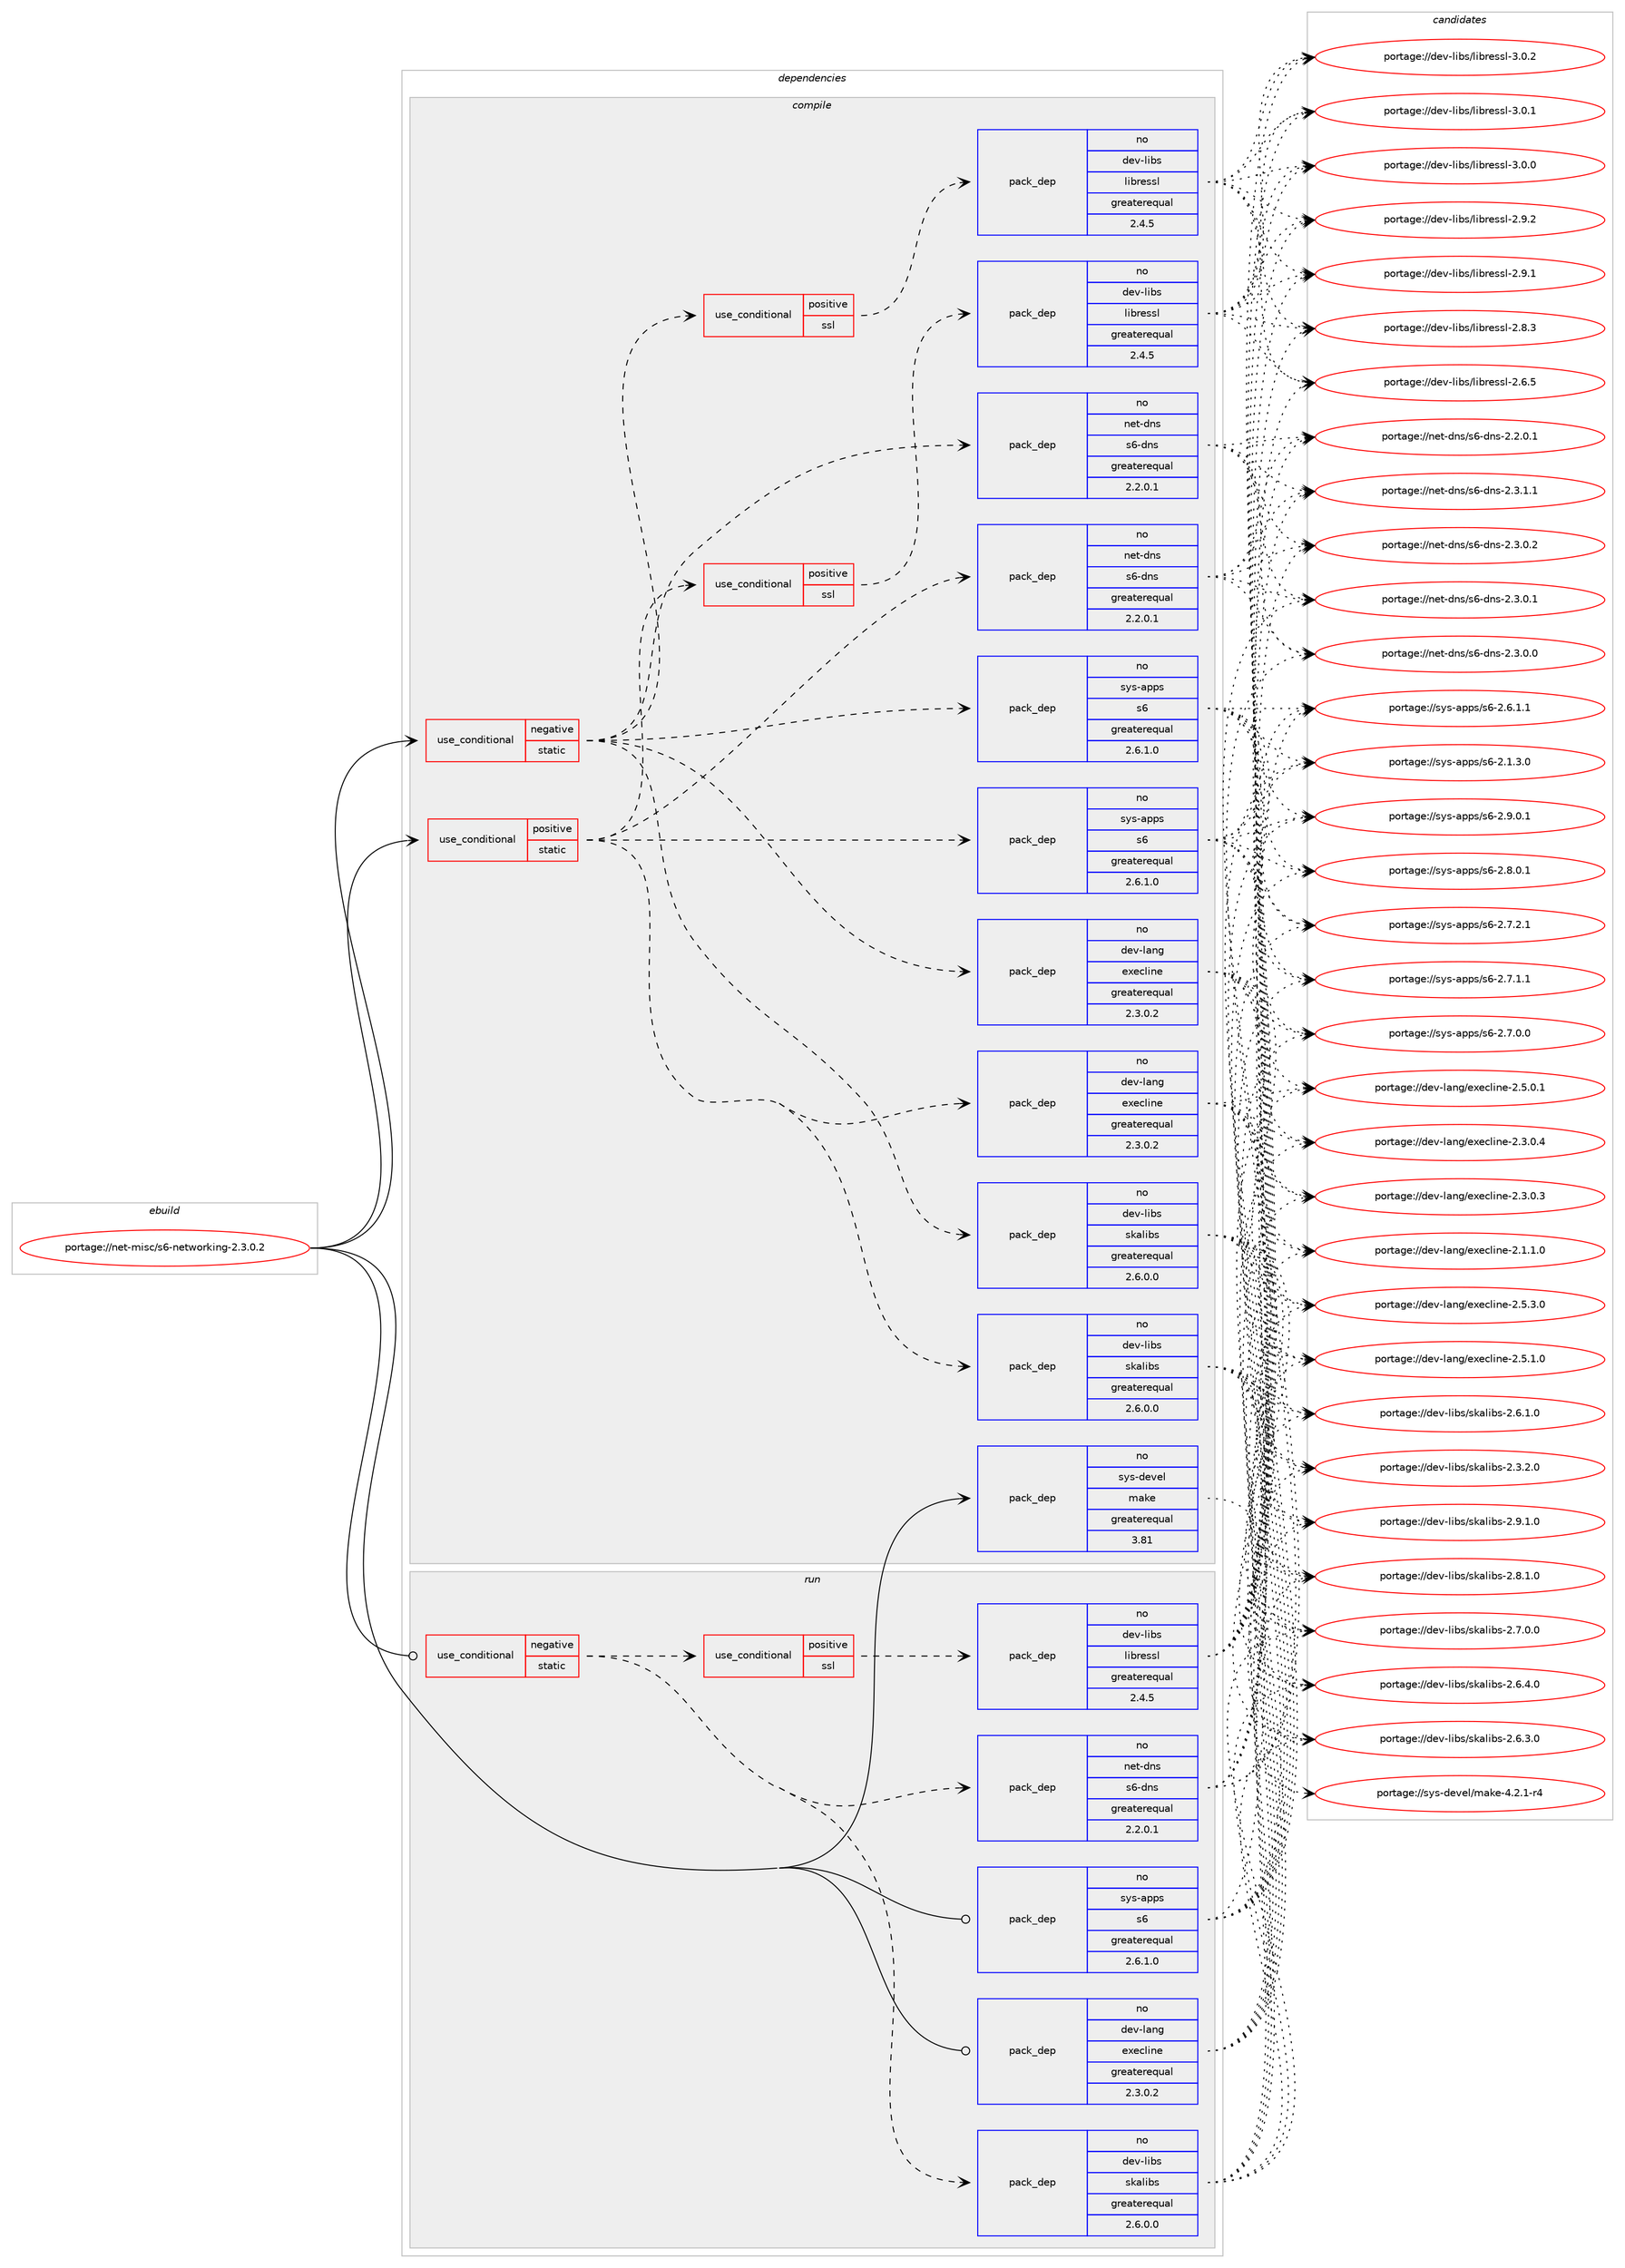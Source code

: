 digraph prolog {

# *************
# Graph options
# *************

newrank=true;
concentrate=true;
compound=true;
graph [rankdir=LR,fontname=Helvetica,fontsize=10,ranksep=1.5];#, ranksep=2.5, nodesep=0.2];
edge  [arrowhead=vee];
node  [fontname=Helvetica,fontsize=10];

# **********
# The ebuild
# **********

subgraph cluster_leftcol {
color=gray;
rank=same;
label=<<i>ebuild</i>>;
id [label="portage://net-misc/s6-networking-2.3.0.2", color=red, width=4, href="../net-misc/s6-networking-2.3.0.2.svg"];
}

# ****************
# The dependencies
# ****************

subgraph cluster_midcol {
color=gray;
label=<<i>dependencies</i>>;
subgraph cluster_compile {
fillcolor="#eeeeee";
style=filled;
label=<<i>compile</i>>;
subgraph cond25731 {
dependency131359 [label=<<TABLE BORDER="0" CELLBORDER="1" CELLSPACING="0" CELLPADDING="4"><TR><TD ROWSPAN="3" CELLPADDING="10">use_conditional</TD></TR><TR><TD>negative</TD></TR><TR><TD>static</TD></TR></TABLE>>, shape=none, color=red];
subgraph pack103493 {
dependency131360 [label=<<TABLE BORDER="0" CELLBORDER="1" CELLSPACING="0" CELLPADDING="4" WIDTH="220"><TR><TD ROWSPAN="6" CELLPADDING="30">pack_dep</TD></TR><TR><TD WIDTH="110">no</TD></TR><TR><TD>dev-lang</TD></TR><TR><TD>execline</TD></TR><TR><TD>greaterequal</TD></TR><TR><TD>2.3.0.2</TD></TR></TABLE>>, shape=none, color=blue];
}
dependency131359:e -> dependency131360:w [weight=20,style="dashed",arrowhead="vee"];
subgraph pack103494 {
dependency131361 [label=<<TABLE BORDER="0" CELLBORDER="1" CELLSPACING="0" CELLPADDING="4" WIDTH="220"><TR><TD ROWSPAN="6" CELLPADDING="30">pack_dep</TD></TR><TR><TD WIDTH="110">no</TD></TR><TR><TD>dev-libs</TD></TR><TR><TD>skalibs</TD></TR><TR><TD>greaterequal</TD></TR><TR><TD>2.6.0.0</TD></TR></TABLE>>, shape=none, color=blue];
}
dependency131359:e -> dependency131361:w [weight=20,style="dashed",arrowhead="vee"];
subgraph pack103495 {
dependency131362 [label=<<TABLE BORDER="0" CELLBORDER="1" CELLSPACING="0" CELLPADDING="4" WIDTH="220"><TR><TD ROWSPAN="6" CELLPADDING="30">pack_dep</TD></TR><TR><TD WIDTH="110">no</TD></TR><TR><TD>net-dns</TD></TR><TR><TD>s6-dns</TD></TR><TR><TD>greaterequal</TD></TR><TR><TD>2.2.0.1</TD></TR></TABLE>>, shape=none, color=blue];
}
dependency131359:e -> dependency131362:w [weight=20,style="dashed",arrowhead="vee"];
subgraph pack103496 {
dependency131363 [label=<<TABLE BORDER="0" CELLBORDER="1" CELLSPACING="0" CELLPADDING="4" WIDTH="220"><TR><TD ROWSPAN="6" CELLPADDING="30">pack_dep</TD></TR><TR><TD WIDTH="110">no</TD></TR><TR><TD>sys-apps</TD></TR><TR><TD>s6</TD></TR><TR><TD>greaterequal</TD></TR><TR><TD>2.6.1.0</TD></TR></TABLE>>, shape=none, color=blue];
}
dependency131359:e -> dependency131363:w [weight=20,style="dashed",arrowhead="vee"];
subgraph cond25732 {
dependency131364 [label=<<TABLE BORDER="0" CELLBORDER="1" CELLSPACING="0" CELLPADDING="4"><TR><TD ROWSPAN="3" CELLPADDING="10">use_conditional</TD></TR><TR><TD>positive</TD></TR><TR><TD>ssl</TD></TR></TABLE>>, shape=none, color=red];
subgraph pack103497 {
dependency131365 [label=<<TABLE BORDER="0" CELLBORDER="1" CELLSPACING="0" CELLPADDING="4" WIDTH="220"><TR><TD ROWSPAN="6" CELLPADDING="30">pack_dep</TD></TR><TR><TD WIDTH="110">no</TD></TR><TR><TD>dev-libs</TD></TR><TR><TD>libressl</TD></TR><TR><TD>greaterequal</TD></TR><TR><TD>2.4.5</TD></TR></TABLE>>, shape=none, color=blue];
}
dependency131364:e -> dependency131365:w [weight=20,style="dashed",arrowhead="vee"];
}
dependency131359:e -> dependency131364:w [weight=20,style="dashed",arrowhead="vee"];
}
id:e -> dependency131359:w [weight=20,style="solid",arrowhead="vee"];
subgraph cond25733 {
dependency131366 [label=<<TABLE BORDER="0" CELLBORDER="1" CELLSPACING="0" CELLPADDING="4"><TR><TD ROWSPAN="3" CELLPADDING="10">use_conditional</TD></TR><TR><TD>positive</TD></TR><TR><TD>static</TD></TR></TABLE>>, shape=none, color=red];
subgraph pack103498 {
dependency131367 [label=<<TABLE BORDER="0" CELLBORDER="1" CELLSPACING="0" CELLPADDING="4" WIDTH="220"><TR><TD ROWSPAN="6" CELLPADDING="30">pack_dep</TD></TR><TR><TD WIDTH="110">no</TD></TR><TR><TD>dev-lang</TD></TR><TR><TD>execline</TD></TR><TR><TD>greaterequal</TD></TR><TR><TD>2.3.0.2</TD></TR></TABLE>>, shape=none, color=blue];
}
dependency131366:e -> dependency131367:w [weight=20,style="dashed",arrowhead="vee"];
subgraph pack103499 {
dependency131368 [label=<<TABLE BORDER="0" CELLBORDER="1" CELLSPACING="0" CELLPADDING="4" WIDTH="220"><TR><TD ROWSPAN="6" CELLPADDING="30">pack_dep</TD></TR><TR><TD WIDTH="110">no</TD></TR><TR><TD>dev-libs</TD></TR><TR><TD>skalibs</TD></TR><TR><TD>greaterequal</TD></TR><TR><TD>2.6.0.0</TD></TR></TABLE>>, shape=none, color=blue];
}
dependency131366:e -> dependency131368:w [weight=20,style="dashed",arrowhead="vee"];
subgraph pack103500 {
dependency131369 [label=<<TABLE BORDER="0" CELLBORDER="1" CELLSPACING="0" CELLPADDING="4" WIDTH="220"><TR><TD ROWSPAN="6" CELLPADDING="30">pack_dep</TD></TR><TR><TD WIDTH="110">no</TD></TR><TR><TD>net-dns</TD></TR><TR><TD>s6-dns</TD></TR><TR><TD>greaterequal</TD></TR><TR><TD>2.2.0.1</TD></TR></TABLE>>, shape=none, color=blue];
}
dependency131366:e -> dependency131369:w [weight=20,style="dashed",arrowhead="vee"];
subgraph pack103501 {
dependency131370 [label=<<TABLE BORDER="0" CELLBORDER="1" CELLSPACING="0" CELLPADDING="4" WIDTH="220"><TR><TD ROWSPAN="6" CELLPADDING="30">pack_dep</TD></TR><TR><TD WIDTH="110">no</TD></TR><TR><TD>sys-apps</TD></TR><TR><TD>s6</TD></TR><TR><TD>greaterequal</TD></TR><TR><TD>2.6.1.0</TD></TR></TABLE>>, shape=none, color=blue];
}
dependency131366:e -> dependency131370:w [weight=20,style="dashed",arrowhead="vee"];
subgraph cond25734 {
dependency131371 [label=<<TABLE BORDER="0" CELLBORDER="1" CELLSPACING="0" CELLPADDING="4"><TR><TD ROWSPAN="3" CELLPADDING="10">use_conditional</TD></TR><TR><TD>positive</TD></TR><TR><TD>ssl</TD></TR></TABLE>>, shape=none, color=red];
subgraph pack103502 {
dependency131372 [label=<<TABLE BORDER="0" CELLBORDER="1" CELLSPACING="0" CELLPADDING="4" WIDTH="220"><TR><TD ROWSPAN="6" CELLPADDING="30">pack_dep</TD></TR><TR><TD WIDTH="110">no</TD></TR><TR><TD>dev-libs</TD></TR><TR><TD>libressl</TD></TR><TR><TD>greaterequal</TD></TR><TR><TD>2.4.5</TD></TR></TABLE>>, shape=none, color=blue];
}
dependency131371:e -> dependency131372:w [weight=20,style="dashed",arrowhead="vee"];
}
dependency131366:e -> dependency131371:w [weight=20,style="dashed",arrowhead="vee"];
}
id:e -> dependency131366:w [weight=20,style="solid",arrowhead="vee"];
subgraph pack103503 {
dependency131373 [label=<<TABLE BORDER="0" CELLBORDER="1" CELLSPACING="0" CELLPADDING="4" WIDTH="220"><TR><TD ROWSPAN="6" CELLPADDING="30">pack_dep</TD></TR><TR><TD WIDTH="110">no</TD></TR><TR><TD>sys-devel</TD></TR><TR><TD>make</TD></TR><TR><TD>greaterequal</TD></TR><TR><TD>3.81</TD></TR></TABLE>>, shape=none, color=blue];
}
id:e -> dependency131373:w [weight=20,style="solid",arrowhead="vee"];
}
subgraph cluster_compileandrun {
fillcolor="#eeeeee";
style=filled;
label=<<i>compile and run</i>>;
}
subgraph cluster_run {
fillcolor="#eeeeee";
style=filled;
label=<<i>run</i>>;
subgraph cond25735 {
dependency131374 [label=<<TABLE BORDER="0" CELLBORDER="1" CELLSPACING="0" CELLPADDING="4"><TR><TD ROWSPAN="3" CELLPADDING="10">use_conditional</TD></TR><TR><TD>negative</TD></TR><TR><TD>static</TD></TR></TABLE>>, shape=none, color=red];
subgraph pack103504 {
dependency131375 [label=<<TABLE BORDER="0" CELLBORDER="1" CELLSPACING="0" CELLPADDING="4" WIDTH="220"><TR><TD ROWSPAN="6" CELLPADDING="30">pack_dep</TD></TR><TR><TD WIDTH="110">no</TD></TR><TR><TD>dev-libs</TD></TR><TR><TD>skalibs</TD></TR><TR><TD>greaterequal</TD></TR><TR><TD>2.6.0.0</TD></TR></TABLE>>, shape=none, color=blue];
}
dependency131374:e -> dependency131375:w [weight=20,style="dashed",arrowhead="vee"];
subgraph pack103505 {
dependency131376 [label=<<TABLE BORDER="0" CELLBORDER="1" CELLSPACING="0" CELLPADDING="4" WIDTH="220"><TR><TD ROWSPAN="6" CELLPADDING="30">pack_dep</TD></TR><TR><TD WIDTH="110">no</TD></TR><TR><TD>net-dns</TD></TR><TR><TD>s6-dns</TD></TR><TR><TD>greaterequal</TD></TR><TR><TD>2.2.0.1</TD></TR></TABLE>>, shape=none, color=blue];
}
dependency131374:e -> dependency131376:w [weight=20,style="dashed",arrowhead="vee"];
subgraph cond25736 {
dependency131377 [label=<<TABLE BORDER="0" CELLBORDER="1" CELLSPACING="0" CELLPADDING="4"><TR><TD ROWSPAN="3" CELLPADDING="10">use_conditional</TD></TR><TR><TD>positive</TD></TR><TR><TD>ssl</TD></TR></TABLE>>, shape=none, color=red];
subgraph pack103506 {
dependency131378 [label=<<TABLE BORDER="0" CELLBORDER="1" CELLSPACING="0" CELLPADDING="4" WIDTH="220"><TR><TD ROWSPAN="6" CELLPADDING="30">pack_dep</TD></TR><TR><TD WIDTH="110">no</TD></TR><TR><TD>dev-libs</TD></TR><TR><TD>libressl</TD></TR><TR><TD>greaterequal</TD></TR><TR><TD>2.4.5</TD></TR></TABLE>>, shape=none, color=blue];
}
dependency131377:e -> dependency131378:w [weight=20,style="dashed",arrowhead="vee"];
}
dependency131374:e -> dependency131377:w [weight=20,style="dashed",arrowhead="vee"];
}
id:e -> dependency131374:w [weight=20,style="solid",arrowhead="odot"];
subgraph pack103507 {
dependency131379 [label=<<TABLE BORDER="0" CELLBORDER="1" CELLSPACING="0" CELLPADDING="4" WIDTH="220"><TR><TD ROWSPAN="6" CELLPADDING="30">pack_dep</TD></TR><TR><TD WIDTH="110">no</TD></TR><TR><TD>dev-lang</TD></TR><TR><TD>execline</TD></TR><TR><TD>greaterequal</TD></TR><TR><TD>2.3.0.2</TD></TR></TABLE>>, shape=none, color=blue];
}
id:e -> dependency131379:w [weight=20,style="solid",arrowhead="odot"];
subgraph pack103508 {
dependency131380 [label=<<TABLE BORDER="0" CELLBORDER="1" CELLSPACING="0" CELLPADDING="4" WIDTH="220"><TR><TD ROWSPAN="6" CELLPADDING="30">pack_dep</TD></TR><TR><TD WIDTH="110">no</TD></TR><TR><TD>sys-apps</TD></TR><TR><TD>s6</TD></TR><TR><TD>greaterequal</TD></TR><TR><TD>2.6.1.0</TD></TR></TABLE>>, shape=none, color=blue];
}
id:e -> dependency131380:w [weight=20,style="solid",arrowhead="odot"];
}
}

# **************
# The candidates
# **************

subgraph cluster_choices {
rank=same;
color=gray;
label=<<i>candidates</i>>;

subgraph choice103493 {
color=black;
nodesep=1;
choice100101118451089711010347101120101991081051101014550465346514648 [label="portage://dev-lang/execline-2.5.3.0", color=red, width=4,href="../dev-lang/execline-2.5.3.0.svg"];
choice100101118451089711010347101120101991081051101014550465346494648 [label="portage://dev-lang/execline-2.5.1.0", color=red, width=4,href="../dev-lang/execline-2.5.1.0.svg"];
choice100101118451089711010347101120101991081051101014550465346484649 [label="portage://dev-lang/execline-2.5.0.1", color=red, width=4,href="../dev-lang/execline-2.5.0.1.svg"];
choice100101118451089711010347101120101991081051101014550465146484652 [label="portage://dev-lang/execline-2.3.0.4", color=red, width=4,href="../dev-lang/execline-2.3.0.4.svg"];
choice100101118451089711010347101120101991081051101014550465146484651 [label="portage://dev-lang/execline-2.3.0.3", color=red, width=4,href="../dev-lang/execline-2.3.0.3.svg"];
choice100101118451089711010347101120101991081051101014550464946494648 [label="portage://dev-lang/execline-2.1.1.0", color=red, width=4,href="../dev-lang/execline-2.1.1.0.svg"];
dependency131360:e -> choice100101118451089711010347101120101991081051101014550465346514648:w [style=dotted,weight="100"];
dependency131360:e -> choice100101118451089711010347101120101991081051101014550465346494648:w [style=dotted,weight="100"];
dependency131360:e -> choice100101118451089711010347101120101991081051101014550465346484649:w [style=dotted,weight="100"];
dependency131360:e -> choice100101118451089711010347101120101991081051101014550465146484652:w [style=dotted,weight="100"];
dependency131360:e -> choice100101118451089711010347101120101991081051101014550465146484651:w [style=dotted,weight="100"];
dependency131360:e -> choice100101118451089711010347101120101991081051101014550464946494648:w [style=dotted,weight="100"];
}
subgraph choice103494 {
color=black;
nodesep=1;
choice10010111845108105981154711510797108105981154550465746494648 [label="portage://dev-libs/skalibs-2.9.1.0", color=red, width=4,href="../dev-libs/skalibs-2.9.1.0.svg"];
choice10010111845108105981154711510797108105981154550465646494648 [label="portage://dev-libs/skalibs-2.8.1.0", color=red, width=4,href="../dev-libs/skalibs-2.8.1.0.svg"];
choice10010111845108105981154711510797108105981154550465546484648 [label="portage://dev-libs/skalibs-2.7.0.0", color=red, width=4,href="../dev-libs/skalibs-2.7.0.0.svg"];
choice10010111845108105981154711510797108105981154550465446524648 [label="portage://dev-libs/skalibs-2.6.4.0", color=red, width=4,href="../dev-libs/skalibs-2.6.4.0.svg"];
choice10010111845108105981154711510797108105981154550465446514648 [label="portage://dev-libs/skalibs-2.6.3.0", color=red, width=4,href="../dev-libs/skalibs-2.6.3.0.svg"];
choice10010111845108105981154711510797108105981154550465446494648 [label="portage://dev-libs/skalibs-2.6.1.0", color=red, width=4,href="../dev-libs/skalibs-2.6.1.0.svg"];
choice10010111845108105981154711510797108105981154550465146504648 [label="portage://dev-libs/skalibs-2.3.2.0", color=red, width=4,href="../dev-libs/skalibs-2.3.2.0.svg"];
dependency131361:e -> choice10010111845108105981154711510797108105981154550465746494648:w [style=dotted,weight="100"];
dependency131361:e -> choice10010111845108105981154711510797108105981154550465646494648:w [style=dotted,weight="100"];
dependency131361:e -> choice10010111845108105981154711510797108105981154550465546484648:w [style=dotted,weight="100"];
dependency131361:e -> choice10010111845108105981154711510797108105981154550465446524648:w [style=dotted,weight="100"];
dependency131361:e -> choice10010111845108105981154711510797108105981154550465446514648:w [style=dotted,weight="100"];
dependency131361:e -> choice10010111845108105981154711510797108105981154550465446494648:w [style=dotted,weight="100"];
dependency131361:e -> choice10010111845108105981154711510797108105981154550465146504648:w [style=dotted,weight="100"];
}
subgraph choice103495 {
color=black;
nodesep=1;
choice110101116451001101154711554451001101154550465146494649 [label="portage://net-dns/s6-dns-2.3.1.1", color=red, width=4,href="../net-dns/s6-dns-2.3.1.1.svg"];
choice110101116451001101154711554451001101154550465146484650 [label="portage://net-dns/s6-dns-2.3.0.2", color=red, width=4,href="../net-dns/s6-dns-2.3.0.2.svg"];
choice110101116451001101154711554451001101154550465146484649 [label="portage://net-dns/s6-dns-2.3.0.1", color=red, width=4,href="../net-dns/s6-dns-2.3.0.1.svg"];
choice110101116451001101154711554451001101154550465146484648 [label="portage://net-dns/s6-dns-2.3.0.0", color=red, width=4,href="../net-dns/s6-dns-2.3.0.0.svg"];
choice110101116451001101154711554451001101154550465046484649 [label="portage://net-dns/s6-dns-2.2.0.1", color=red, width=4,href="../net-dns/s6-dns-2.2.0.1.svg"];
dependency131362:e -> choice110101116451001101154711554451001101154550465146494649:w [style=dotted,weight="100"];
dependency131362:e -> choice110101116451001101154711554451001101154550465146484650:w [style=dotted,weight="100"];
dependency131362:e -> choice110101116451001101154711554451001101154550465146484649:w [style=dotted,weight="100"];
dependency131362:e -> choice110101116451001101154711554451001101154550465146484648:w [style=dotted,weight="100"];
dependency131362:e -> choice110101116451001101154711554451001101154550465046484649:w [style=dotted,weight="100"];
}
subgraph choice103496 {
color=black;
nodesep=1;
choice115121115459711211211547115544550465746484649 [label="portage://sys-apps/s6-2.9.0.1", color=red, width=4,href="../sys-apps/s6-2.9.0.1.svg"];
choice115121115459711211211547115544550465646484649 [label="portage://sys-apps/s6-2.8.0.1", color=red, width=4,href="../sys-apps/s6-2.8.0.1.svg"];
choice115121115459711211211547115544550465546504649 [label="portage://sys-apps/s6-2.7.2.1", color=red, width=4,href="../sys-apps/s6-2.7.2.1.svg"];
choice115121115459711211211547115544550465546494649 [label="portage://sys-apps/s6-2.7.1.1", color=red, width=4,href="../sys-apps/s6-2.7.1.1.svg"];
choice115121115459711211211547115544550465546484648 [label="portage://sys-apps/s6-2.7.0.0", color=red, width=4,href="../sys-apps/s6-2.7.0.0.svg"];
choice115121115459711211211547115544550465446494649 [label="portage://sys-apps/s6-2.6.1.1", color=red, width=4,href="../sys-apps/s6-2.6.1.1.svg"];
choice115121115459711211211547115544550464946514648 [label="portage://sys-apps/s6-2.1.3.0", color=red, width=4,href="../sys-apps/s6-2.1.3.0.svg"];
dependency131363:e -> choice115121115459711211211547115544550465746484649:w [style=dotted,weight="100"];
dependency131363:e -> choice115121115459711211211547115544550465646484649:w [style=dotted,weight="100"];
dependency131363:e -> choice115121115459711211211547115544550465546504649:w [style=dotted,weight="100"];
dependency131363:e -> choice115121115459711211211547115544550465546494649:w [style=dotted,weight="100"];
dependency131363:e -> choice115121115459711211211547115544550465546484648:w [style=dotted,weight="100"];
dependency131363:e -> choice115121115459711211211547115544550465446494649:w [style=dotted,weight="100"];
dependency131363:e -> choice115121115459711211211547115544550464946514648:w [style=dotted,weight="100"];
}
subgraph choice103497 {
color=black;
nodesep=1;
choice10010111845108105981154710810598114101115115108455146484650 [label="portage://dev-libs/libressl-3.0.2", color=red, width=4,href="../dev-libs/libressl-3.0.2.svg"];
choice10010111845108105981154710810598114101115115108455146484649 [label="portage://dev-libs/libressl-3.0.1", color=red, width=4,href="../dev-libs/libressl-3.0.1.svg"];
choice10010111845108105981154710810598114101115115108455146484648 [label="portage://dev-libs/libressl-3.0.0", color=red, width=4,href="../dev-libs/libressl-3.0.0.svg"];
choice10010111845108105981154710810598114101115115108455046574650 [label="portage://dev-libs/libressl-2.9.2", color=red, width=4,href="../dev-libs/libressl-2.9.2.svg"];
choice10010111845108105981154710810598114101115115108455046574649 [label="portage://dev-libs/libressl-2.9.1", color=red, width=4,href="../dev-libs/libressl-2.9.1.svg"];
choice10010111845108105981154710810598114101115115108455046564651 [label="portage://dev-libs/libressl-2.8.3", color=red, width=4,href="../dev-libs/libressl-2.8.3.svg"];
choice10010111845108105981154710810598114101115115108455046544653 [label="portage://dev-libs/libressl-2.6.5", color=red, width=4,href="../dev-libs/libressl-2.6.5.svg"];
dependency131365:e -> choice10010111845108105981154710810598114101115115108455146484650:w [style=dotted,weight="100"];
dependency131365:e -> choice10010111845108105981154710810598114101115115108455146484649:w [style=dotted,weight="100"];
dependency131365:e -> choice10010111845108105981154710810598114101115115108455146484648:w [style=dotted,weight="100"];
dependency131365:e -> choice10010111845108105981154710810598114101115115108455046574650:w [style=dotted,weight="100"];
dependency131365:e -> choice10010111845108105981154710810598114101115115108455046574649:w [style=dotted,weight="100"];
dependency131365:e -> choice10010111845108105981154710810598114101115115108455046564651:w [style=dotted,weight="100"];
dependency131365:e -> choice10010111845108105981154710810598114101115115108455046544653:w [style=dotted,weight="100"];
}
subgraph choice103498 {
color=black;
nodesep=1;
choice100101118451089711010347101120101991081051101014550465346514648 [label="portage://dev-lang/execline-2.5.3.0", color=red, width=4,href="../dev-lang/execline-2.5.3.0.svg"];
choice100101118451089711010347101120101991081051101014550465346494648 [label="portage://dev-lang/execline-2.5.1.0", color=red, width=4,href="../dev-lang/execline-2.5.1.0.svg"];
choice100101118451089711010347101120101991081051101014550465346484649 [label="portage://dev-lang/execline-2.5.0.1", color=red, width=4,href="../dev-lang/execline-2.5.0.1.svg"];
choice100101118451089711010347101120101991081051101014550465146484652 [label="portage://dev-lang/execline-2.3.0.4", color=red, width=4,href="../dev-lang/execline-2.3.0.4.svg"];
choice100101118451089711010347101120101991081051101014550465146484651 [label="portage://dev-lang/execline-2.3.0.3", color=red, width=4,href="../dev-lang/execline-2.3.0.3.svg"];
choice100101118451089711010347101120101991081051101014550464946494648 [label="portage://dev-lang/execline-2.1.1.0", color=red, width=4,href="../dev-lang/execline-2.1.1.0.svg"];
dependency131367:e -> choice100101118451089711010347101120101991081051101014550465346514648:w [style=dotted,weight="100"];
dependency131367:e -> choice100101118451089711010347101120101991081051101014550465346494648:w [style=dotted,weight="100"];
dependency131367:e -> choice100101118451089711010347101120101991081051101014550465346484649:w [style=dotted,weight="100"];
dependency131367:e -> choice100101118451089711010347101120101991081051101014550465146484652:w [style=dotted,weight="100"];
dependency131367:e -> choice100101118451089711010347101120101991081051101014550465146484651:w [style=dotted,weight="100"];
dependency131367:e -> choice100101118451089711010347101120101991081051101014550464946494648:w [style=dotted,weight="100"];
}
subgraph choice103499 {
color=black;
nodesep=1;
choice10010111845108105981154711510797108105981154550465746494648 [label="portage://dev-libs/skalibs-2.9.1.0", color=red, width=4,href="../dev-libs/skalibs-2.9.1.0.svg"];
choice10010111845108105981154711510797108105981154550465646494648 [label="portage://dev-libs/skalibs-2.8.1.0", color=red, width=4,href="../dev-libs/skalibs-2.8.1.0.svg"];
choice10010111845108105981154711510797108105981154550465546484648 [label="portage://dev-libs/skalibs-2.7.0.0", color=red, width=4,href="../dev-libs/skalibs-2.7.0.0.svg"];
choice10010111845108105981154711510797108105981154550465446524648 [label="portage://dev-libs/skalibs-2.6.4.0", color=red, width=4,href="../dev-libs/skalibs-2.6.4.0.svg"];
choice10010111845108105981154711510797108105981154550465446514648 [label="portage://dev-libs/skalibs-2.6.3.0", color=red, width=4,href="../dev-libs/skalibs-2.6.3.0.svg"];
choice10010111845108105981154711510797108105981154550465446494648 [label="portage://dev-libs/skalibs-2.6.1.0", color=red, width=4,href="../dev-libs/skalibs-2.6.1.0.svg"];
choice10010111845108105981154711510797108105981154550465146504648 [label="portage://dev-libs/skalibs-2.3.2.0", color=red, width=4,href="../dev-libs/skalibs-2.3.2.0.svg"];
dependency131368:e -> choice10010111845108105981154711510797108105981154550465746494648:w [style=dotted,weight="100"];
dependency131368:e -> choice10010111845108105981154711510797108105981154550465646494648:w [style=dotted,weight="100"];
dependency131368:e -> choice10010111845108105981154711510797108105981154550465546484648:w [style=dotted,weight="100"];
dependency131368:e -> choice10010111845108105981154711510797108105981154550465446524648:w [style=dotted,weight="100"];
dependency131368:e -> choice10010111845108105981154711510797108105981154550465446514648:w [style=dotted,weight="100"];
dependency131368:e -> choice10010111845108105981154711510797108105981154550465446494648:w [style=dotted,weight="100"];
dependency131368:e -> choice10010111845108105981154711510797108105981154550465146504648:w [style=dotted,weight="100"];
}
subgraph choice103500 {
color=black;
nodesep=1;
choice110101116451001101154711554451001101154550465146494649 [label="portage://net-dns/s6-dns-2.3.1.1", color=red, width=4,href="../net-dns/s6-dns-2.3.1.1.svg"];
choice110101116451001101154711554451001101154550465146484650 [label="portage://net-dns/s6-dns-2.3.0.2", color=red, width=4,href="../net-dns/s6-dns-2.3.0.2.svg"];
choice110101116451001101154711554451001101154550465146484649 [label="portage://net-dns/s6-dns-2.3.0.1", color=red, width=4,href="../net-dns/s6-dns-2.3.0.1.svg"];
choice110101116451001101154711554451001101154550465146484648 [label="portage://net-dns/s6-dns-2.3.0.0", color=red, width=4,href="../net-dns/s6-dns-2.3.0.0.svg"];
choice110101116451001101154711554451001101154550465046484649 [label="portage://net-dns/s6-dns-2.2.0.1", color=red, width=4,href="../net-dns/s6-dns-2.2.0.1.svg"];
dependency131369:e -> choice110101116451001101154711554451001101154550465146494649:w [style=dotted,weight="100"];
dependency131369:e -> choice110101116451001101154711554451001101154550465146484650:w [style=dotted,weight="100"];
dependency131369:e -> choice110101116451001101154711554451001101154550465146484649:w [style=dotted,weight="100"];
dependency131369:e -> choice110101116451001101154711554451001101154550465146484648:w [style=dotted,weight="100"];
dependency131369:e -> choice110101116451001101154711554451001101154550465046484649:w [style=dotted,weight="100"];
}
subgraph choice103501 {
color=black;
nodesep=1;
choice115121115459711211211547115544550465746484649 [label="portage://sys-apps/s6-2.9.0.1", color=red, width=4,href="../sys-apps/s6-2.9.0.1.svg"];
choice115121115459711211211547115544550465646484649 [label="portage://sys-apps/s6-2.8.0.1", color=red, width=4,href="../sys-apps/s6-2.8.0.1.svg"];
choice115121115459711211211547115544550465546504649 [label="portage://sys-apps/s6-2.7.2.1", color=red, width=4,href="../sys-apps/s6-2.7.2.1.svg"];
choice115121115459711211211547115544550465546494649 [label="portage://sys-apps/s6-2.7.1.1", color=red, width=4,href="../sys-apps/s6-2.7.1.1.svg"];
choice115121115459711211211547115544550465546484648 [label="portage://sys-apps/s6-2.7.0.0", color=red, width=4,href="../sys-apps/s6-2.7.0.0.svg"];
choice115121115459711211211547115544550465446494649 [label="portage://sys-apps/s6-2.6.1.1", color=red, width=4,href="../sys-apps/s6-2.6.1.1.svg"];
choice115121115459711211211547115544550464946514648 [label="portage://sys-apps/s6-2.1.3.0", color=red, width=4,href="../sys-apps/s6-2.1.3.0.svg"];
dependency131370:e -> choice115121115459711211211547115544550465746484649:w [style=dotted,weight="100"];
dependency131370:e -> choice115121115459711211211547115544550465646484649:w [style=dotted,weight="100"];
dependency131370:e -> choice115121115459711211211547115544550465546504649:w [style=dotted,weight="100"];
dependency131370:e -> choice115121115459711211211547115544550465546494649:w [style=dotted,weight="100"];
dependency131370:e -> choice115121115459711211211547115544550465546484648:w [style=dotted,weight="100"];
dependency131370:e -> choice115121115459711211211547115544550465446494649:w [style=dotted,weight="100"];
dependency131370:e -> choice115121115459711211211547115544550464946514648:w [style=dotted,weight="100"];
}
subgraph choice103502 {
color=black;
nodesep=1;
choice10010111845108105981154710810598114101115115108455146484650 [label="portage://dev-libs/libressl-3.0.2", color=red, width=4,href="../dev-libs/libressl-3.0.2.svg"];
choice10010111845108105981154710810598114101115115108455146484649 [label="portage://dev-libs/libressl-3.0.1", color=red, width=4,href="../dev-libs/libressl-3.0.1.svg"];
choice10010111845108105981154710810598114101115115108455146484648 [label="portage://dev-libs/libressl-3.0.0", color=red, width=4,href="../dev-libs/libressl-3.0.0.svg"];
choice10010111845108105981154710810598114101115115108455046574650 [label="portage://dev-libs/libressl-2.9.2", color=red, width=4,href="../dev-libs/libressl-2.9.2.svg"];
choice10010111845108105981154710810598114101115115108455046574649 [label="portage://dev-libs/libressl-2.9.1", color=red, width=4,href="../dev-libs/libressl-2.9.1.svg"];
choice10010111845108105981154710810598114101115115108455046564651 [label="portage://dev-libs/libressl-2.8.3", color=red, width=4,href="../dev-libs/libressl-2.8.3.svg"];
choice10010111845108105981154710810598114101115115108455046544653 [label="portage://dev-libs/libressl-2.6.5", color=red, width=4,href="../dev-libs/libressl-2.6.5.svg"];
dependency131372:e -> choice10010111845108105981154710810598114101115115108455146484650:w [style=dotted,weight="100"];
dependency131372:e -> choice10010111845108105981154710810598114101115115108455146484649:w [style=dotted,weight="100"];
dependency131372:e -> choice10010111845108105981154710810598114101115115108455146484648:w [style=dotted,weight="100"];
dependency131372:e -> choice10010111845108105981154710810598114101115115108455046574650:w [style=dotted,weight="100"];
dependency131372:e -> choice10010111845108105981154710810598114101115115108455046574649:w [style=dotted,weight="100"];
dependency131372:e -> choice10010111845108105981154710810598114101115115108455046564651:w [style=dotted,weight="100"];
dependency131372:e -> choice10010111845108105981154710810598114101115115108455046544653:w [style=dotted,weight="100"];
}
subgraph choice103503 {
color=black;
nodesep=1;
choice1151211154510010111810110847109971071014552465046494511452 [label="portage://sys-devel/make-4.2.1-r4", color=red, width=4,href="../sys-devel/make-4.2.1-r4.svg"];
dependency131373:e -> choice1151211154510010111810110847109971071014552465046494511452:w [style=dotted,weight="100"];
}
subgraph choice103504 {
color=black;
nodesep=1;
choice10010111845108105981154711510797108105981154550465746494648 [label="portage://dev-libs/skalibs-2.9.1.0", color=red, width=4,href="../dev-libs/skalibs-2.9.1.0.svg"];
choice10010111845108105981154711510797108105981154550465646494648 [label="portage://dev-libs/skalibs-2.8.1.0", color=red, width=4,href="../dev-libs/skalibs-2.8.1.0.svg"];
choice10010111845108105981154711510797108105981154550465546484648 [label="portage://dev-libs/skalibs-2.7.0.0", color=red, width=4,href="../dev-libs/skalibs-2.7.0.0.svg"];
choice10010111845108105981154711510797108105981154550465446524648 [label="portage://dev-libs/skalibs-2.6.4.0", color=red, width=4,href="../dev-libs/skalibs-2.6.4.0.svg"];
choice10010111845108105981154711510797108105981154550465446514648 [label="portage://dev-libs/skalibs-2.6.3.0", color=red, width=4,href="../dev-libs/skalibs-2.6.3.0.svg"];
choice10010111845108105981154711510797108105981154550465446494648 [label="portage://dev-libs/skalibs-2.6.1.0", color=red, width=4,href="../dev-libs/skalibs-2.6.1.0.svg"];
choice10010111845108105981154711510797108105981154550465146504648 [label="portage://dev-libs/skalibs-2.3.2.0", color=red, width=4,href="../dev-libs/skalibs-2.3.2.0.svg"];
dependency131375:e -> choice10010111845108105981154711510797108105981154550465746494648:w [style=dotted,weight="100"];
dependency131375:e -> choice10010111845108105981154711510797108105981154550465646494648:w [style=dotted,weight="100"];
dependency131375:e -> choice10010111845108105981154711510797108105981154550465546484648:w [style=dotted,weight="100"];
dependency131375:e -> choice10010111845108105981154711510797108105981154550465446524648:w [style=dotted,weight="100"];
dependency131375:e -> choice10010111845108105981154711510797108105981154550465446514648:w [style=dotted,weight="100"];
dependency131375:e -> choice10010111845108105981154711510797108105981154550465446494648:w [style=dotted,weight="100"];
dependency131375:e -> choice10010111845108105981154711510797108105981154550465146504648:w [style=dotted,weight="100"];
}
subgraph choice103505 {
color=black;
nodesep=1;
choice110101116451001101154711554451001101154550465146494649 [label="portage://net-dns/s6-dns-2.3.1.1", color=red, width=4,href="../net-dns/s6-dns-2.3.1.1.svg"];
choice110101116451001101154711554451001101154550465146484650 [label="portage://net-dns/s6-dns-2.3.0.2", color=red, width=4,href="../net-dns/s6-dns-2.3.0.2.svg"];
choice110101116451001101154711554451001101154550465146484649 [label="portage://net-dns/s6-dns-2.3.0.1", color=red, width=4,href="../net-dns/s6-dns-2.3.0.1.svg"];
choice110101116451001101154711554451001101154550465146484648 [label="portage://net-dns/s6-dns-2.3.0.0", color=red, width=4,href="../net-dns/s6-dns-2.3.0.0.svg"];
choice110101116451001101154711554451001101154550465046484649 [label="portage://net-dns/s6-dns-2.2.0.1", color=red, width=4,href="../net-dns/s6-dns-2.2.0.1.svg"];
dependency131376:e -> choice110101116451001101154711554451001101154550465146494649:w [style=dotted,weight="100"];
dependency131376:e -> choice110101116451001101154711554451001101154550465146484650:w [style=dotted,weight="100"];
dependency131376:e -> choice110101116451001101154711554451001101154550465146484649:w [style=dotted,weight="100"];
dependency131376:e -> choice110101116451001101154711554451001101154550465146484648:w [style=dotted,weight="100"];
dependency131376:e -> choice110101116451001101154711554451001101154550465046484649:w [style=dotted,weight="100"];
}
subgraph choice103506 {
color=black;
nodesep=1;
choice10010111845108105981154710810598114101115115108455146484650 [label="portage://dev-libs/libressl-3.0.2", color=red, width=4,href="../dev-libs/libressl-3.0.2.svg"];
choice10010111845108105981154710810598114101115115108455146484649 [label="portage://dev-libs/libressl-3.0.1", color=red, width=4,href="../dev-libs/libressl-3.0.1.svg"];
choice10010111845108105981154710810598114101115115108455146484648 [label="portage://dev-libs/libressl-3.0.0", color=red, width=4,href="../dev-libs/libressl-3.0.0.svg"];
choice10010111845108105981154710810598114101115115108455046574650 [label="portage://dev-libs/libressl-2.9.2", color=red, width=4,href="../dev-libs/libressl-2.9.2.svg"];
choice10010111845108105981154710810598114101115115108455046574649 [label="portage://dev-libs/libressl-2.9.1", color=red, width=4,href="../dev-libs/libressl-2.9.1.svg"];
choice10010111845108105981154710810598114101115115108455046564651 [label="portage://dev-libs/libressl-2.8.3", color=red, width=4,href="../dev-libs/libressl-2.8.3.svg"];
choice10010111845108105981154710810598114101115115108455046544653 [label="portage://dev-libs/libressl-2.6.5", color=red, width=4,href="../dev-libs/libressl-2.6.5.svg"];
dependency131378:e -> choice10010111845108105981154710810598114101115115108455146484650:w [style=dotted,weight="100"];
dependency131378:e -> choice10010111845108105981154710810598114101115115108455146484649:w [style=dotted,weight="100"];
dependency131378:e -> choice10010111845108105981154710810598114101115115108455146484648:w [style=dotted,weight="100"];
dependency131378:e -> choice10010111845108105981154710810598114101115115108455046574650:w [style=dotted,weight="100"];
dependency131378:e -> choice10010111845108105981154710810598114101115115108455046574649:w [style=dotted,weight="100"];
dependency131378:e -> choice10010111845108105981154710810598114101115115108455046564651:w [style=dotted,weight="100"];
dependency131378:e -> choice10010111845108105981154710810598114101115115108455046544653:w [style=dotted,weight="100"];
}
subgraph choice103507 {
color=black;
nodesep=1;
choice100101118451089711010347101120101991081051101014550465346514648 [label="portage://dev-lang/execline-2.5.3.0", color=red, width=4,href="../dev-lang/execline-2.5.3.0.svg"];
choice100101118451089711010347101120101991081051101014550465346494648 [label="portage://dev-lang/execline-2.5.1.0", color=red, width=4,href="../dev-lang/execline-2.5.1.0.svg"];
choice100101118451089711010347101120101991081051101014550465346484649 [label="portage://dev-lang/execline-2.5.0.1", color=red, width=4,href="../dev-lang/execline-2.5.0.1.svg"];
choice100101118451089711010347101120101991081051101014550465146484652 [label="portage://dev-lang/execline-2.3.0.4", color=red, width=4,href="../dev-lang/execline-2.3.0.4.svg"];
choice100101118451089711010347101120101991081051101014550465146484651 [label="portage://dev-lang/execline-2.3.0.3", color=red, width=4,href="../dev-lang/execline-2.3.0.3.svg"];
choice100101118451089711010347101120101991081051101014550464946494648 [label="portage://dev-lang/execline-2.1.1.0", color=red, width=4,href="../dev-lang/execline-2.1.1.0.svg"];
dependency131379:e -> choice100101118451089711010347101120101991081051101014550465346514648:w [style=dotted,weight="100"];
dependency131379:e -> choice100101118451089711010347101120101991081051101014550465346494648:w [style=dotted,weight="100"];
dependency131379:e -> choice100101118451089711010347101120101991081051101014550465346484649:w [style=dotted,weight="100"];
dependency131379:e -> choice100101118451089711010347101120101991081051101014550465146484652:w [style=dotted,weight="100"];
dependency131379:e -> choice100101118451089711010347101120101991081051101014550465146484651:w [style=dotted,weight="100"];
dependency131379:e -> choice100101118451089711010347101120101991081051101014550464946494648:w [style=dotted,weight="100"];
}
subgraph choice103508 {
color=black;
nodesep=1;
choice115121115459711211211547115544550465746484649 [label="portage://sys-apps/s6-2.9.0.1", color=red, width=4,href="../sys-apps/s6-2.9.0.1.svg"];
choice115121115459711211211547115544550465646484649 [label="portage://sys-apps/s6-2.8.0.1", color=red, width=4,href="../sys-apps/s6-2.8.0.1.svg"];
choice115121115459711211211547115544550465546504649 [label="portage://sys-apps/s6-2.7.2.1", color=red, width=4,href="../sys-apps/s6-2.7.2.1.svg"];
choice115121115459711211211547115544550465546494649 [label="portage://sys-apps/s6-2.7.1.1", color=red, width=4,href="../sys-apps/s6-2.7.1.1.svg"];
choice115121115459711211211547115544550465546484648 [label="portage://sys-apps/s6-2.7.0.0", color=red, width=4,href="../sys-apps/s6-2.7.0.0.svg"];
choice115121115459711211211547115544550465446494649 [label="portage://sys-apps/s6-2.6.1.1", color=red, width=4,href="../sys-apps/s6-2.6.1.1.svg"];
choice115121115459711211211547115544550464946514648 [label="portage://sys-apps/s6-2.1.3.0", color=red, width=4,href="../sys-apps/s6-2.1.3.0.svg"];
dependency131380:e -> choice115121115459711211211547115544550465746484649:w [style=dotted,weight="100"];
dependency131380:e -> choice115121115459711211211547115544550465646484649:w [style=dotted,weight="100"];
dependency131380:e -> choice115121115459711211211547115544550465546504649:w [style=dotted,weight="100"];
dependency131380:e -> choice115121115459711211211547115544550465546494649:w [style=dotted,weight="100"];
dependency131380:e -> choice115121115459711211211547115544550465546484648:w [style=dotted,weight="100"];
dependency131380:e -> choice115121115459711211211547115544550465446494649:w [style=dotted,weight="100"];
dependency131380:e -> choice115121115459711211211547115544550464946514648:w [style=dotted,weight="100"];
}
}

}
